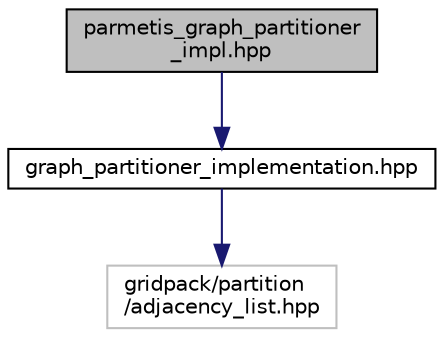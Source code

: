 digraph "parmetis_graph_partitioner_impl.hpp"
{
  edge [fontname="Helvetica",fontsize="10",labelfontname="Helvetica",labelfontsize="10"];
  node [fontname="Helvetica",fontsize="10",shape=record];
  Node1 [label="parmetis_graph_partitioner\l_impl.hpp",height=0.2,width=0.4,color="black", fillcolor="grey75", style="filled" fontcolor="black"];
  Node1 -> Node2 [color="midnightblue",fontsize="10",style="solid",fontname="Helvetica"];
  Node2 [label="graph_partitioner_implementation.hpp",height=0.2,width=0.4,color="black", fillcolor="white", style="filled",URL="$graph__partitioner__implementation_8hpp.html"];
  Node2 -> Node3 [color="midnightblue",fontsize="10",style="solid",fontname="Helvetica"];
  Node3 [label="gridpack/partition\l/adjacency_list.hpp",height=0.2,width=0.4,color="grey75", fillcolor="white", style="filled"];
}
